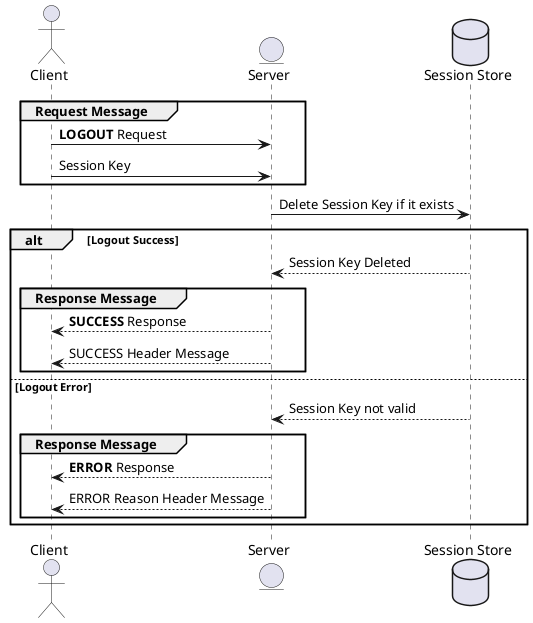 @startuml
actor Client
entity Server
Database "Session Store"

group Request Message
    Client -> Server: **LOGOUT** Request
    Client -> Server: Session Key
end

Server -> "Session Store": Delete Session Key if it exists

alt Logout Success
    "Session Store" --> Server: Session Key Deleted
    group Response Message
        Server --> Client: **SUCCESS** Response
        Server --> Client: SUCCESS Header Message
    end
else Logout Error
    "Session Store" --> Server: Session Key not valid
    group Response Message
        Server --> Client: **ERROR** Response
        Server --> Client: ERROR Reason Header Message
    end
end
@enduml